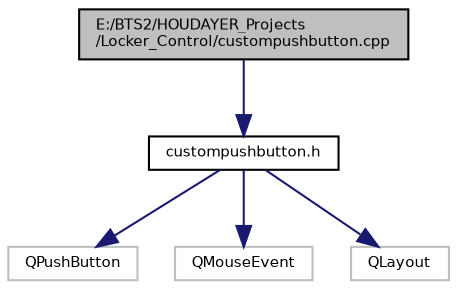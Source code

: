 digraph "E:/BTS2/HOUDAYER_Projects/Locker_Control/custompushbutton.cpp"
{
 // INTERACTIVE_SVG=YES
  bgcolor="transparent";
  edge [fontname="Helvetica",fontsize="7",labelfontname="Helvetica",labelfontsize="7"];
  node [fontname="Helvetica",fontsize="7",shape=record];
  Node1 [label="E:/BTS2/HOUDAYER_Projects\l/Locker_Control/custompushbutton.cpp",height=0.2,width=0.4,color="black", fillcolor="grey75", style="filled", fontcolor="black"];
  Node1 -> Node2 [color="midnightblue",fontsize="7",style="solid",fontname="Helvetica"];
  Node2 [label="custompushbutton.h",height=0.2,width=0.4,color="black",URL="$custompushbutton_8h.html"];
  Node2 -> Node3 [color="midnightblue",fontsize="7",style="solid",fontname="Helvetica"];
  Node3 [label="QPushButton",height=0.2,width=0.4,color="grey75"];
  Node2 -> Node4 [color="midnightblue",fontsize="7",style="solid",fontname="Helvetica"];
  Node4 [label="QMouseEvent",height=0.2,width=0.4,color="grey75"];
  Node2 -> Node5 [color="midnightblue",fontsize="7",style="solid",fontname="Helvetica"];
  Node5 [label="QLayout",height=0.2,width=0.4,color="grey75"];
}
